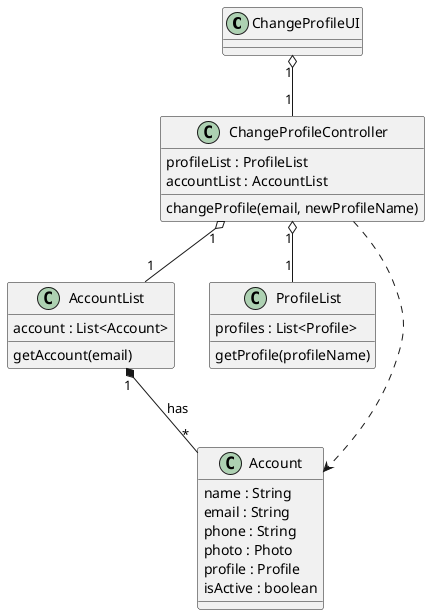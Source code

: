   @startuml

class ChangeProfileUI {}

class ChangeProfileController {
profileList : ProfileList
accountList : AccountList
changeProfile(email, newProfileName)
}


class AccountList {
account : List<Account>
getAccount(email)
}

class ProfileList {
profiles : List<Profile>
getProfile(profileName)
}

class Account {
name : String
email : String
phone : String
photo : Photo
profile : Profile
isActive : boolean
}

ChangeProfileUI "1" o-- "1" ChangeProfileController
ChangeProfileController "1" o-- "1" AccountList
ChangeProfileController  "1" o-- "1"  ProfileList
ChangeProfileController ..> Account
AccountList "1" *-- "*" Account : has

@enduml